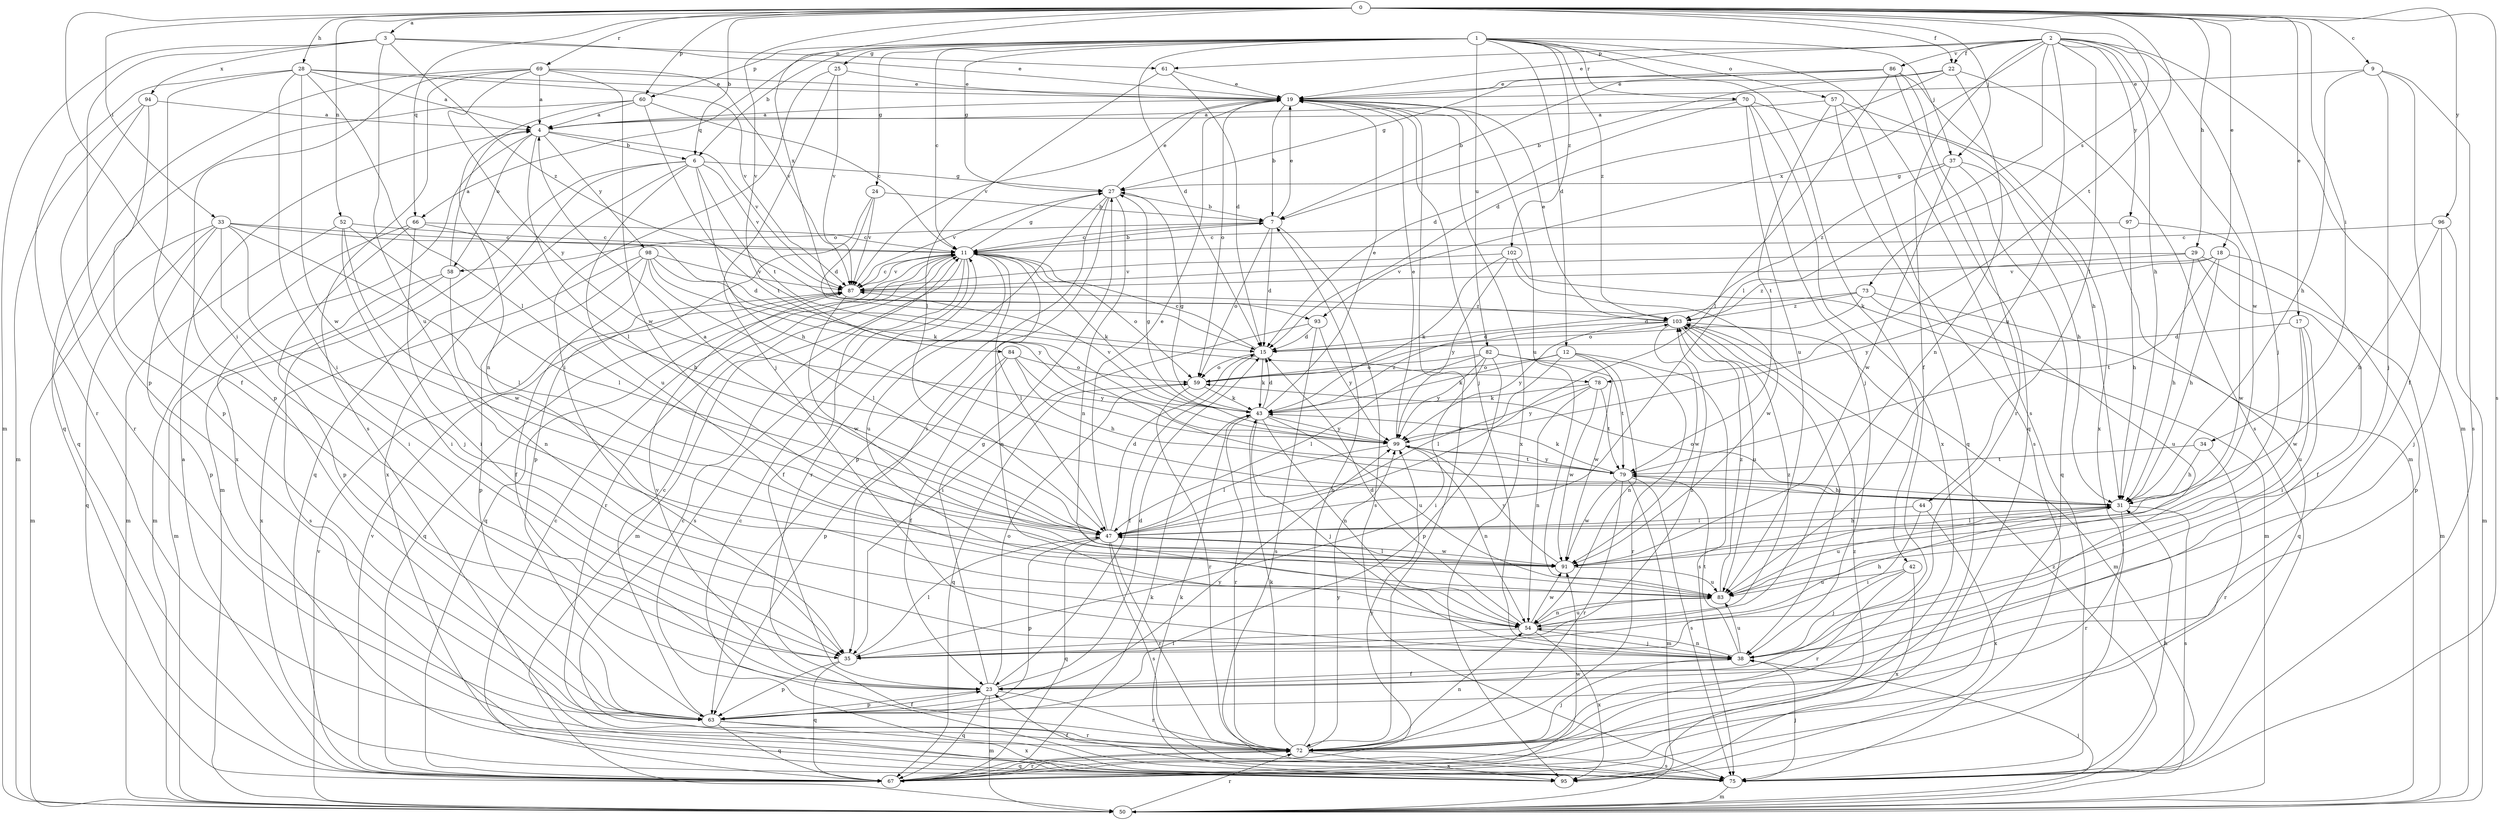 strict digraph  {
0;
1;
2;
3;
4;
6;
7;
9;
11;
12;
15;
17;
18;
19;
22;
23;
24;
25;
27;
28;
29;
31;
33;
34;
35;
37;
38;
42;
43;
44;
47;
50;
52;
54;
57;
58;
59;
60;
61;
63;
66;
67;
69;
70;
72;
73;
75;
78;
79;
82;
83;
84;
86;
87;
91;
93;
94;
95;
96;
97;
98;
99;
102;
103;
0 -> 3  [label=a];
0 -> 6  [label=b];
0 -> 9  [label=c];
0 -> 17  [label=e];
0 -> 18  [label=e];
0 -> 22  [label=f];
0 -> 28  [label=h];
0 -> 29  [label=h];
0 -> 33  [label=i];
0 -> 34  [label=i];
0 -> 35  [label=i];
0 -> 37  [label=j];
0 -> 52  [label=n];
0 -> 60  [label=p];
0 -> 66  [label=q];
0 -> 69  [label=r];
0 -> 73  [label=s];
0 -> 75  [label=s];
0 -> 78  [label=t];
0 -> 84  [label=v];
0 -> 93  [label=x];
0 -> 96  [label=y];
1 -> 6  [label=b];
1 -> 11  [label=c];
1 -> 12  [label=d];
1 -> 15  [label=d];
1 -> 24  [label=g];
1 -> 25  [label=g];
1 -> 27  [label=g];
1 -> 37  [label=j];
1 -> 42  [label=k];
1 -> 57  [label=o];
1 -> 60  [label=p];
1 -> 66  [label=q];
1 -> 70  [label=r];
1 -> 75  [label=s];
1 -> 82  [label=u];
1 -> 102  [label=z];
1 -> 103  [label=z];
2 -> 19  [label=e];
2 -> 22  [label=f];
2 -> 23  [label=f];
2 -> 31  [label=h];
2 -> 38  [label=j];
2 -> 44  [label=l];
2 -> 47  [label=l];
2 -> 50  [label=m];
2 -> 61  [label=p];
2 -> 83  [label=u];
2 -> 86  [label=v];
2 -> 91  [label=w];
2 -> 93  [label=x];
2 -> 97  [label=y];
3 -> 19  [label=e];
3 -> 50  [label=m];
3 -> 61  [label=p];
3 -> 63  [label=p];
3 -> 83  [label=u];
3 -> 94  [label=x];
3 -> 103  [label=z];
4 -> 6  [label=b];
4 -> 47  [label=l];
4 -> 58  [label=o];
4 -> 87  [label=v];
4 -> 95  [label=x];
4 -> 98  [label=y];
6 -> 27  [label=g];
6 -> 31  [label=h];
6 -> 50  [label=m];
6 -> 67  [label=q];
6 -> 78  [label=t];
6 -> 83  [label=u];
6 -> 87  [label=v];
6 -> 95  [label=x];
7 -> 11  [label=c];
7 -> 15  [label=d];
7 -> 19  [label=e];
7 -> 58  [label=o];
7 -> 59  [label=o];
7 -> 75  [label=s];
9 -> 19  [label=e];
9 -> 23  [label=f];
9 -> 31  [label=h];
9 -> 38  [label=j];
9 -> 75  [label=s];
11 -> 7  [label=b];
11 -> 23  [label=f];
11 -> 27  [label=g];
11 -> 43  [label=k];
11 -> 47  [label=l];
11 -> 50  [label=m];
11 -> 54  [label=n];
11 -> 59  [label=o];
11 -> 67  [label=q];
11 -> 72  [label=r];
11 -> 75  [label=s];
11 -> 83  [label=u];
11 -> 87  [label=v];
12 -> 43  [label=k];
12 -> 47  [label=l];
12 -> 54  [label=n];
12 -> 59  [label=o];
12 -> 75  [label=s];
12 -> 91  [label=w];
15 -> 11  [label=c];
15 -> 23  [label=f];
15 -> 43  [label=k];
15 -> 59  [label=o];
17 -> 15  [label=d];
17 -> 35  [label=i];
17 -> 83  [label=u];
17 -> 91  [label=w];
18 -> 31  [label=h];
18 -> 63  [label=p];
18 -> 79  [label=t];
18 -> 87  [label=v];
18 -> 99  [label=y];
19 -> 4  [label=a];
19 -> 7  [label=b];
19 -> 38  [label=j];
19 -> 59  [label=o];
19 -> 72  [label=r];
19 -> 83  [label=u];
19 -> 87  [label=v];
19 -> 95  [label=x];
22 -> 7  [label=b];
22 -> 15  [label=d];
22 -> 19  [label=e];
22 -> 54  [label=n];
22 -> 75  [label=s];
23 -> 15  [label=d];
23 -> 27  [label=g];
23 -> 50  [label=m];
23 -> 59  [label=o];
23 -> 63  [label=p];
23 -> 67  [label=q];
23 -> 72  [label=r];
23 -> 87  [label=v];
24 -> 7  [label=b];
24 -> 15  [label=d];
24 -> 63  [label=p];
24 -> 87  [label=v];
25 -> 19  [label=e];
25 -> 35  [label=i];
25 -> 38  [label=j];
25 -> 87  [label=v];
27 -> 7  [label=b];
27 -> 19  [label=e];
27 -> 35  [label=i];
27 -> 54  [label=n];
27 -> 63  [label=p];
27 -> 72  [label=r];
27 -> 87  [label=v];
28 -> 4  [label=a];
28 -> 19  [label=e];
28 -> 23  [label=f];
28 -> 35  [label=i];
28 -> 47  [label=l];
28 -> 72  [label=r];
28 -> 87  [label=v];
28 -> 91  [label=w];
29 -> 23  [label=f];
29 -> 31  [label=h];
29 -> 50  [label=m];
29 -> 87  [label=v];
29 -> 103  [label=z];
31 -> 47  [label=l];
31 -> 59  [label=o];
31 -> 72  [label=r];
31 -> 75  [label=s];
31 -> 83  [label=u];
33 -> 11  [label=c];
33 -> 15  [label=d];
33 -> 35  [label=i];
33 -> 38  [label=j];
33 -> 47  [label=l];
33 -> 50  [label=m];
33 -> 63  [label=p];
33 -> 67  [label=q];
34 -> 31  [label=h];
34 -> 72  [label=r];
34 -> 79  [label=t];
35 -> 47  [label=l];
35 -> 63  [label=p];
35 -> 67  [label=q];
35 -> 103  [label=z];
37 -> 27  [label=g];
37 -> 31  [label=h];
37 -> 67  [label=q];
37 -> 91  [label=w];
37 -> 103  [label=z];
38 -> 23  [label=f];
38 -> 54  [label=n];
38 -> 79  [label=t];
38 -> 83  [label=u];
42 -> 38  [label=j];
42 -> 72  [label=r];
42 -> 83  [label=u];
42 -> 95  [label=x];
43 -> 15  [label=d];
43 -> 19  [label=e];
43 -> 27  [label=g];
43 -> 38  [label=j];
43 -> 54  [label=n];
43 -> 72  [label=r];
43 -> 83  [label=u];
43 -> 87  [label=v];
43 -> 99  [label=y];
43 -> 103  [label=z];
44 -> 35  [label=i];
44 -> 47  [label=l];
44 -> 95  [label=x];
47 -> 4  [label=a];
47 -> 15  [label=d];
47 -> 19  [label=e];
47 -> 31  [label=h];
47 -> 63  [label=p];
47 -> 67  [label=q];
47 -> 72  [label=r];
47 -> 75  [label=s];
47 -> 91  [label=w];
50 -> 38  [label=j];
50 -> 72  [label=r];
50 -> 87  [label=v];
50 -> 103  [label=z];
52 -> 11  [label=c];
52 -> 35  [label=i];
52 -> 47  [label=l];
52 -> 50  [label=m];
52 -> 91  [label=w];
54 -> 15  [label=d];
54 -> 31  [label=h];
54 -> 35  [label=i];
54 -> 38  [label=j];
54 -> 83  [label=u];
54 -> 91  [label=w];
54 -> 95  [label=x];
54 -> 103  [label=z];
57 -> 4  [label=a];
57 -> 50  [label=m];
57 -> 67  [label=q];
57 -> 75  [label=s];
57 -> 79  [label=t];
58 -> 4  [label=a];
58 -> 50  [label=m];
58 -> 54  [label=n];
58 -> 75  [label=s];
59 -> 43  [label=k];
59 -> 67  [label=q];
59 -> 72  [label=r];
60 -> 4  [label=a];
60 -> 11  [label=c];
60 -> 54  [label=n];
60 -> 67  [label=q];
60 -> 79  [label=t];
61 -> 15  [label=d];
61 -> 19  [label=e];
61 -> 47  [label=l];
63 -> 11  [label=c];
63 -> 23  [label=f];
63 -> 67  [label=q];
63 -> 72  [label=r];
63 -> 95  [label=x];
63 -> 99  [label=y];
66 -> 11  [label=c];
66 -> 31  [label=h];
66 -> 35  [label=i];
66 -> 50  [label=m];
66 -> 63  [label=p];
67 -> 4  [label=a];
67 -> 11  [label=c];
67 -> 43  [label=k];
67 -> 72  [label=r];
67 -> 87  [label=v];
67 -> 91  [label=w];
67 -> 99  [label=y];
67 -> 103  [label=z];
69 -> 4  [label=a];
69 -> 19  [label=e];
69 -> 63  [label=p];
69 -> 67  [label=q];
69 -> 75  [label=s];
69 -> 87  [label=v];
69 -> 91  [label=w];
69 -> 99  [label=y];
70 -> 4  [label=a];
70 -> 15  [label=d];
70 -> 31  [label=h];
70 -> 38  [label=j];
70 -> 83  [label=u];
70 -> 95  [label=x];
72 -> 7  [label=b];
72 -> 38  [label=j];
72 -> 43  [label=k];
72 -> 54  [label=n];
72 -> 67  [label=q];
72 -> 75  [label=s];
72 -> 95  [label=x];
72 -> 99  [label=y];
73 -> 15  [label=d];
73 -> 59  [label=o];
73 -> 67  [label=q];
73 -> 83  [label=u];
73 -> 103  [label=z];
75 -> 11  [label=c];
75 -> 23  [label=f];
75 -> 31  [label=h];
75 -> 38  [label=j];
75 -> 50  [label=m];
78 -> 43  [label=k];
78 -> 54  [label=n];
78 -> 79  [label=t];
78 -> 91  [label=w];
78 -> 99  [label=y];
79 -> 31  [label=h];
79 -> 43  [label=k];
79 -> 50  [label=m];
79 -> 72  [label=r];
79 -> 75  [label=s];
79 -> 91  [label=w];
79 -> 99  [label=y];
82 -> 35  [label=i];
82 -> 47  [label=l];
82 -> 59  [label=o];
82 -> 63  [label=p];
82 -> 72  [label=r];
82 -> 79  [label=t];
82 -> 99  [label=y];
83 -> 54  [label=n];
83 -> 103  [label=z];
84 -> 23  [label=f];
84 -> 31  [label=h];
84 -> 59  [label=o];
84 -> 63  [label=p];
84 -> 99  [label=y];
86 -> 7  [label=b];
86 -> 19  [label=e];
86 -> 27  [label=g];
86 -> 47  [label=l];
86 -> 67  [label=q];
86 -> 72  [label=r];
86 -> 95  [label=x];
87 -> 11  [label=c];
87 -> 67  [label=q];
87 -> 91  [label=w];
87 -> 103  [label=z];
91 -> 47  [label=l];
91 -> 83  [label=u];
91 -> 99  [label=y];
93 -> 15  [label=d];
93 -> 35  [label=i];
93 -> 75  [label=s];
93 -> 99  [label=y];
94 -> 4  [label=a];
94 -> 50  [label=m];
94 -> 63  [label=p];
94 -> 72  [label=r];
95 -> 11  [label=c];
95 -> 43  [label=k];
96 -> 11  [label=c];
96 -> 31  [label=h];
96 -> 38  [label=j];
96 -> 50  [label=m];
97 -> 11  [label=c];
97 -> 31  [label=h];
97 -> 91  [label=w];
98 -> 23  [label=f];
98 -> 43  [label=k];
98 -> 47  [label=l];
98 -> 63  [label=p];
98 -> 87  [label=v];
98 -> 95  [label=x];
98 -> 99  [label=y];
99 -> 19  [label=e];
99 -> 27  [label=g];
99 -> 47  [label=l];
99 -> 54  [label=n];
99 -> 79  [label=t];
102 -> 43  [label=k];
102 -> 50  [label=m];
102 -> 87  [label=v];
102 -> 91  [label=w];
102 -> 99  [label=y];
103 -> 15  [label=d];
103 -> 19  [label=e];
103 -> 38  [label=j];
103 -> 50  [label=m];
103 -> 83  [label=u];
103 -> 91  [label=w];
103 -> 99  [label=y];
}
